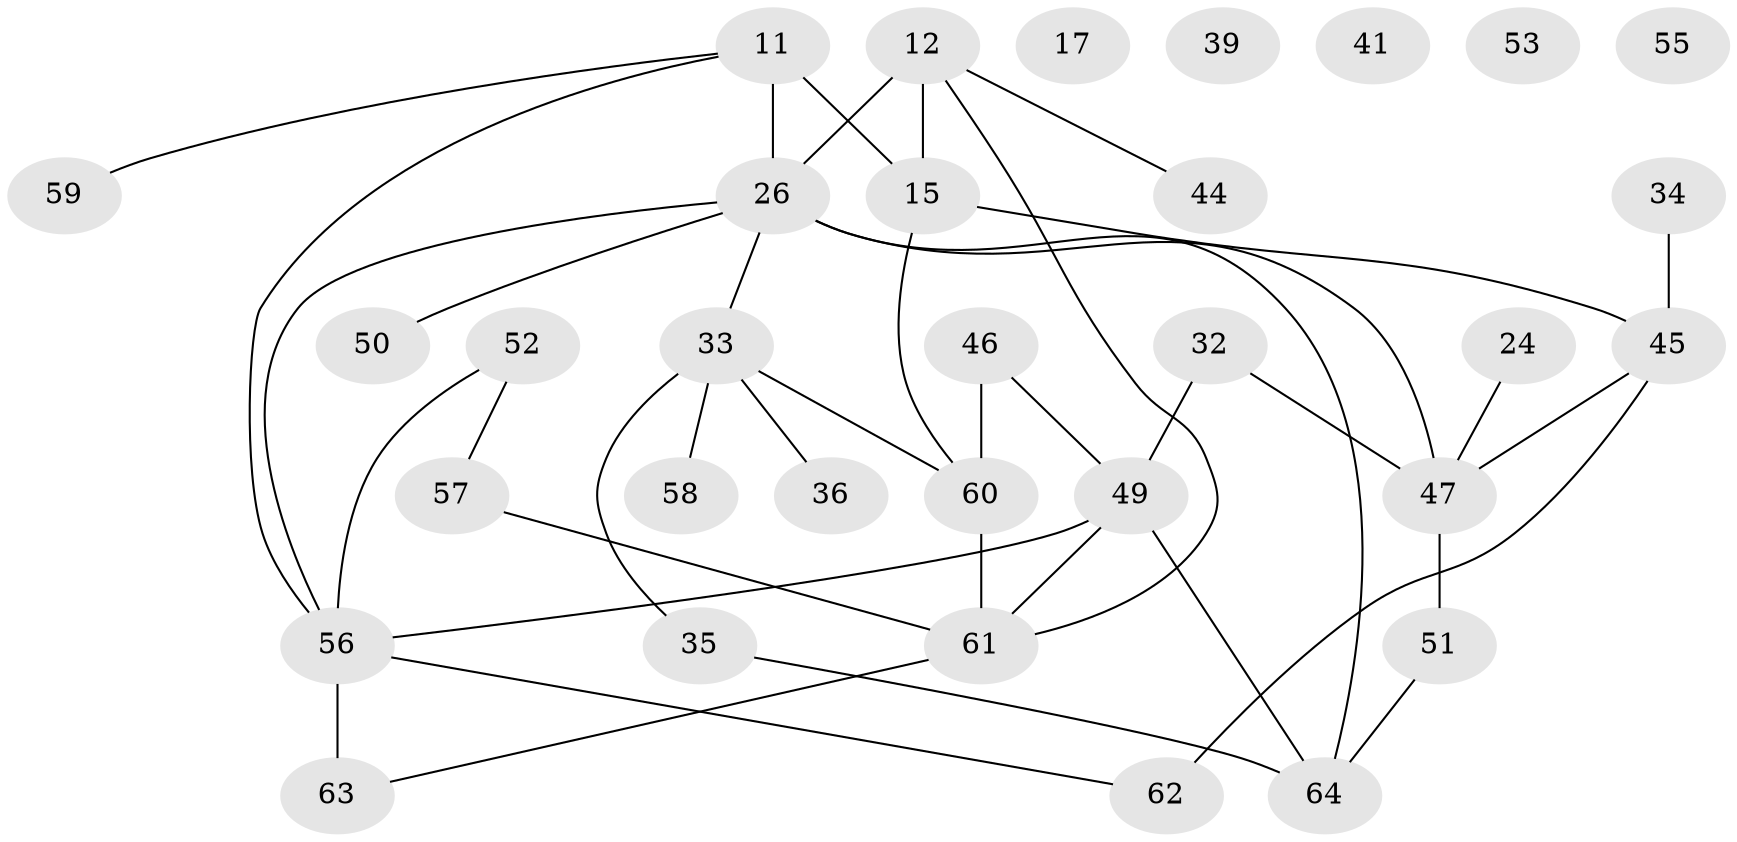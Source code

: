 // original degree distribution, {5: 0.078125, 3: 0.28125, 4: 0.171875, 2: 0.25, 1: 0.140625, 0: 0.078125}
// Generated by graph-tools (version 1.1) at 2025/38/03/09/25 04:38:49]
// undirected, 32 vertices, 40 edges
graph export_dot {
graph [start="1"]
  node [color=gray90,style=filled];
  11;
  12 [super="+4"];
  15;
  17;
  24;
  26 [super="+8+20"];
  32 [super="+19"];
  33 [super="+1"];
  34;
  35;
  36;
  39;
  41;
  44;
  45;
  46 [super="+21"];
  47 [super="+31"];
  49 [super="+29+30"];
  50;
  51 [super="+23"];
  52;
  53;
  55;
  56 [super="+48+54"];
  57 [super="+28"];
  58 [super="+25"];
  59;
  60;
  61 [super="+3+16+43"];
  62 [super="+18"];
  63;
  64 [super="+22"];
  11 -- 15;
  11 -- 26 [weight=2];
  11 -- 59;
  11 -- 56;
  12 -- 15;
  12 -- 26 [weight=2];
  12 -- 61;
  12 -- 44;
  15 -- 45;
  15 -- 60;
  24 -- 47;
  26 -- 33;
  26 -- 50;
  26 -- 64 [weight=2];
  26 -- 47;
  26 -- 56;
  32 -- 47;
  32 -- 49;
  33 -- 35;
  33 -- 36;
  33 -- 58 [weight=2];
  33 -- 60;
  34 -- 45;
  35 -- 64;
  45 -- 47;
  45 -- 62 [weight=2];
  46 -- 60 [weight=2];
  46 -- 49 [weight=2];
  47 -- 51;
  49 -- 64;
  49 -- 61;
  49 -- 56;
  51 -- 64;
  52 -- 57 [weight=2];
  52 -- 56 [weight=2];
  56 -- 62;
  56 -- 63 [weight=2];
  57 -- 61;
  60 -- 61;
  61 -- 63;
}
